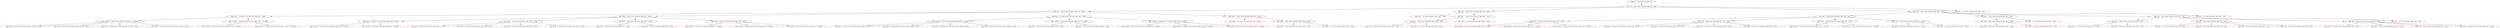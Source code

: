 digraph model {
  graph [ rankdir = "TB", ranksep="0.4", nodesep="0.2" ];
  node [ fontname = "Helvetica", fontsize="12.0", margin="0.07" ];
  edge [ fontname = "Helvetica", fontsize="12.0", margin="0.05" ];
  {
    node []
     "47" [label= "edge: 'bound' -> 'connected' at level 4 with parent: edge: 'bound' -> 'bound'"]
     "48" [label= "edge: 'connected' -> 'connected' at level 5 with parent: edge: 'bound' -> 'connected'" color = "red"]
     "27" [label= "edge: 'bound' -> 'accepting' at level 4 with parent: edge: 'open' -> 'bound'"]
     "75" [label= "edge: 'bound' -> 'closed' at level 5 with parent: edge: 'accepting' -> 'bound'" color = "red"]
     "83" [label= "edge: 'closed' -> 'err' at level 4 with parent: edge: 'bound' -> 'closed'" color = "red"]
     "55" [label= "edge: 'closed' -> 'closed' at level 5 with parent: edge: 'bound' -> 'closed'" color = "red"]
     "69" [label= "edge: 'accepting' -> 'bound' at level 5 with parent: edge: 'accepting' -> 'accepting'" color = "red"]
     "91" [label= "edge: 'closed' -> 'err' at level 3 with parent: edge: 'open' -> 'closed'" color = "red"]
     "37" [label= "edge: 'closed' -> 'closed' at level 5 with parent: edge: 'closed' -> 'closed'" color = "red"]
     "53" [label= "edge: 'accepting' -> 'closed' at level 5 with parent: edge: 'bound' -> 'accepting'" color = "red"]
     "88" [label= "edge: 'closed' -> 'closed' at level 5 with parent: edge: 'closed' -> 'closed'" color = "red"]
     "15" [label= "edge: 'open' -> 'closed' at level 4 with parent: edge: 'open' -> 'open'"]
     "11" [label= "edge: 'bound' -> 'connected' at level 5 with parent: edge: 'open' -> 'bound'" color = "red"]
     "61" [label= "edge: 'connected' -> 'bound' at level 4 with parent: edge: 'bound' -> 'connected'"]
     "43" [label= "edge: 'bound' -> 'bound' at level 5 with parent: edge: 'bound' -> 'bound'" color = "red"]
     "86" [label= "edge: 'closed' -> 'closed' at level 3 with parent: edge: 'open' -> 'closed'"]
     "4" [label= "edge: 'open' -> 'open' at level 4 with parent: edge: 'open' -> 'open'"]
     "19" [label= "edge: 'bound' -> 'bound' at level 4 with parent: edge: 'open' -> 'bound'"]
     "40" [label= "edge: 'open' -> 'bound' at level 2 with parent: edge: 'reset' -> 'open'"]
     "57" [label= "edge: 'bound' -> 'connected' at level 3 with parent: edge: 'open' -> 'bound'"]
     "36" [label= "edge: 'closed' -> 'closed' at level 4 with parent: edge: 'open' -> 'closed'"]
     "22" [label= "edge: 'bound' -> 'accepting' at level 5 with parent: edge: 'bound' -> 'bound'" color = "red"]
     "13" [label= "edge: 'bound' -> 'closed' at level 5 with parent: edge: 'open' -> 'bound'" color = "red"]
     "89" [label= "edge: 'closed' -> 'err' at level 5 with parent: edge: 'closed' -> 'closed'" color = "red"]
     "42" [label= "edge: 'bound' -> 'bound' at level 4 with parent: edge: 'bound' -> 'bound'"]
     "51" [label= "edge: 'accepting' -> 'accepting' at level 5 with parent: edge: 'bound' -> 'accepting'" color = "red"]
     "18" [label= "edge: 'open' -> 'bound' at level 3 with parent: edge: 'open' -> 'open'"]
     "54" [label= "edge: 'bound' -> 'closed' at level 4 with parent: edge: 'bound' -> 'bound'"]
     "68" [label= "edge: 'accepting' -> 'accepting' at level 5 with parent: edge: 'accepting' -> 'accepting'" color = "red"]
     "35" [label= "edge: 'open' -> 'closed' at level 3 with parent: edge: 'open' -> 'open'"]
     "65" [label= "edge: 'bound' -> 'closed' at level 5 with parent: edge: 'connected' -> 'bound'" color = "red"]
     "7" [label= "edge: 'open' -> 'err' at level 5 with parent: edge: 'open' -> 'open'" color = "red"]
     "49" [label= "edge: 'connected' -> 'bound' at level 5 with parent: edge: 'bound' -> 'connected'" color = "red"]
     "62" [label= "edge: 'bound' -> 'bound' at level 5 with parent: edge: 'connected' -> 'bound'" color = "red"]
     "56" [label= "edge: 'closed' -> 'err' at level 5 with parent: edge: 'bound' -> 'closed'" color = "red"]
     "0" [label= "edge: null -> 'reset' at level 0 with parent: null"]
     "29" [label= "edge: 'accepting' -> 'bound' at level 5 with parent: edge: 'bound' -> 'accepting'" color = "red"]
     "32" [label= "edge: 'closed' -> 'closed' at level 5 with parent: edge: 'bound' -> 'closed'" color = "red"]
     "38" [label= "edge: 'closed' -> 'err' at level 5 with parent: edge: 'closed' -> 'closed'" color = "red"]
     "60" [label= "edge: 'connected' -> 'bound' at level 5 with parent: edge: 'connected' -> 'connected'" color = "red"]
     "30" [label= "edge: 'accepting' -> 'closed' at level 5 with parent: edge: 'bound' -> 'accepting'" color = "red"]
     "70" [label= "edge: 'accepting' -> 'closed' at level 5 with parent: edge: 'accepting' -> 'accepting'" color = "red"]
     "64" [label= "edge: 'bound' -> 'accepting' at level 5 with parent: edge: 'connected' -> 'bound'" color = "red"]
     "58" [label= "edge: 'connected' -> 'connected' at level 4 with parent: edge: 'bound' -> 'connected'"]
     "77" [label= "edge: 'closed' -> 'closed' at level 5 with parent: edge: 'accepting' -> 'closed'" color = "red"]
     "17" [label= "edge: 'closed' -> 'err' at level 5 with parent: edge: 'open' -> 'closed'" color = "red"]
     "44" [label= "edge: 'bound' -> 'connected' at level 5 with parent: edge: 'bound' -> 'bound'" color = "red"]
     "10" [label= "edge: 'bound' -> 'bound' at level 5 with parent: edge: 'open' -> 'bound'" color = "red"]
     "5" [label= "edge: 'open' -> 'open' at level 5 with parent: edge: 'open' -> 'open'" color = "red"]
     "81" [label= "edge: 'closed' -> 'closed' at level 5 with parent: edge: 'closed' -> 'closed'" color = "red"]
     "33" [label= "edge: 'closed' -> 'err' at level 5 with parent: edge: 'bound' -> 'closed'" color = "red"]
     "50" [label= "edge: 'bound' -> 'accepting' at level 4 with parent: edge: 'bound' -> 'bound'"]
     "3" [label= "edge: 'open' -> 'open' at level 3 with parent: edge: 'open' -> 'open'"]
     "39" [label= "edge: 'closed' -> 'err' at level 4 with parent: edge: 'open' -> 'closed'" color = "red"]
     "85" [label= "edge: 'open' -> 'closed' at level 2 with parent: edge: 'reset' -> 'open'"]
     "87" [label= "edge: 'closed' -> 'closed' at level 4 with parent: edge: 'closed' -> 'closed'"]
     "24" [label= "edge: 'bound' -> 'connected' at level 4 with parent: edge: 'open' -> 'bound'"]
     "25" [label= "edge: 'connected' -> 'connected' at level 5 with parent: edge: 'bound' -> 'connected'" color = "red"]
     "28" [label= "edge: 'accepting' -> 'accepting' at level 5 with parent: edge: 'bound' -> 'accepting'" color = "red"]
     "1" [label= "edge: 'reset' -> 'open' at level 1 with parent: edge: null -> 'reset'"]
     "12" [label= "edge: 'bound' -> 'accepting' at level 5 with parent: edge: 'open' -> 'bound'" color = "red"]
     "26" [label= "edge: 'connected' -> 'bound' at level 5 with parent: edge: 'bound' -> 'connected'" color = "red"]
     "46" [label= "edge: 'bound' -> 'closed' at level 5 with parent: edge: 'bound' -> 'bound'" color = "red"]
     "9" [label= "edge: 'open' -> 'bound' at level 4 with parent: edge: 'open' -> 'open'"]
     "71" [label= "edge: 'accepting' -> 'bound' at level 4 with parent: edge: 'bound' -> 'accepting'"]
     "2" [label= "edge: 'open' -> 'open' at level 2 with parent: edge: 'reset' -> 'open'"]
     "74" [label= "edge: 'bound' -> 'accepting' at level 5 with parent: edge: 'accepting' -> 'bound'" color = "red"]
     "90" [label= "edge: 'closed' -> 'err' at level 4 with parent: edge: 'closed' -> 'closed'" color = "red"]
     "63" [label= "edge: 'bound' -> 'connected' at level 5 with parent: edge: 'connected' -> 'bound'" color = "red"]
     "45" [label= "edge: 'bound' -> 'accepting' at level 5 with parent: edge: 'bound' -> 'bound'" color = "red"]
     "76" [label= "edge: 'accepting' -> 'closed' at level 4 with parent: edge: 'bound' -> 'accepting'"]
     "84" [label= "edge: 'open' -> 'err' at level 2 with parent: edge: 'reset' -> 'open'" color = "red"]
     "16" [label= "edge: 'closed' -> 'closed' at level 5 with parent: edge: 'open' -> 'closed'" color = "red"]
     "31" [label= "edge: 'bound' -> 'closed' at level 4 with parent: edge: 'open' -> 'bound'"]
     "41" [label= "edge: 'bound' -> 'bound' at level 3 with parent: edge: 'open' -> 'bound'"]
     "80" [label= "edge: 'closed' -> 'closed' at level 4 with parent: edge: 'bound' -> 'closed'"]
     "23" [label= "edge: 'bound' -> 'closed' at level 5 with parent: edge: 'bound' -> 'bound'" color = "red"]
     "73" [label= "edge: 'bound' -> 'connected' at level 5 with parent: edge: 'accepting' -> 'bound'" color = "red"]
     "66" [label= "edge: 'bound' -> 'accepting' at level 3 with parent: edge: 'open' -> 'bound'"]
     "78" [label= "edge: 'closed' -> 'err' at level 5 with parent: edge: 'accepting' -> 'closed'" color = "red"]
     "21" [label= "edge: 'bound' -> 'connected' at level 5 with parent: edge: 'bound' -> 'bound'" color = "red"]
     "6" [label= "edge: 'open' -> 'bound' at level 5 with parent: edge: 'open' -> 'open'" color = "red"]
     "20" [label= "edge: 'bound' -> 'bound' at level 5 with parent: edge: 'bound' -> 'bound'" color = "red"]
     "34" [label= "edge: 'open' -> 'err' at level 3 with parent: edge: 'open' -> 'open'" color = "red"]
     "14" [label= "edge: 'open' -> 'err' at level 4 with parent: edge: 'open' -> 'open'" color = "red"]
     "67" [label= "edge: 'accepting' -> 'accepting' at level 4 with parent: edge: 'bound' -> 'accepting'"]
     "8" [label= "edge: 'open' -> 'closed' at level 5 with parent: edge: 'open' -> 'open'" color = "red"]
     "52" [label= "edge: 'accepting' -> 'bound' at level 5 with parent: edge: 'bound' -> 'accepting'" color = "red"]
     "72" [label= "edge: 'bound' -> 'bound' at level 5 with parent: edge: 'accepting' -> 'bound'" color = "red"]
     "82" [label= "edge: 'closed' -> 'err' at level 5 with parent: edge: 'closed' -> 'closed'" color = "red"]
     "59" [label= "edge: 'connected' -> 'connected' at level 5 with parent: edge: 'connected' -> 'connected'" color = "red"]
     "79" [label= "edge: 'bound' -> 'closed' at level 3 with parent: edge: 'open' -> 'bound'"]
  }

  "47" -> "48";
  "47" -> "49";
  "27" -> "28";
  "27" -> "29";
  "27" -> "30";
  "15" -> "16";
  "15" -> "17";
  "61" -> "62";
  "61" -> "63";
  "61" -> "64";
  "61" -> "65";
  "86" -> "87";
  "86" -> "90";
  "4" -> "5";
  "4" -> "6";
  "4" -> "7";
  "4" -> "8";
  "19" -> "20";
  "19" -> "21";
  "19" -> "22";
  "19" -> "23";
  "40" -> "41";
  "40" -> "57";
  "40" -> "66";
  "40" -> "79";
  "57" -> "58";
  "57" -> "61";
  "36" -> "37";
  "36" -> "38";
  "42" -> "43";
  "42" -> "44";
  "42" -> "45";
  "42" -> "46";
  "18" -> "19";
  "18" -> "24";
  "18" -> "27";
  "18" -> "31";
  "54" -> "55";
  "54" -> "56";
  "35" -> "36";
  "35" -> "39";
  "0" -> "1";
  "58" -> "59";
  "58" -> "60";
  "50" -> "51";
  "50" -> "52";
  "50" -> "53";
  "3" -> "4";
  "3" -> "9";
  "3" -> "14";
  "3" -> "15";
  "85" -> "86";
  "85" -> "91";
  "87" -> "88";
  "87" -> "89";
  "24" -> "25";
  "24" -> "26";
  "1" -> "2";
  "1" -> "40";
  "1" -> "84";
  "1" -> "85";
  "9" -> "10";
  "9" -> "11";
  "9" -> "12";
  "9" -> "13";
  "71" -> "72";
  "71" -> "73";
  "71" -> "74";
  "71" -> "75";
  "2" -> "3";
  "2" -> "18";
  "2" -> "34";
  "2" -> "35";
  "76" -> "77";
  "76" -> "78";
  "31" -> "32";
  "31" -> "33";
  "41" -> "42";
  "41" -> "47";
  "41" -> "50";
  "41" -> "54";
  "80" -> "81";
  "80" -> "82";
  "66" -> "67";
  "66" -> "71";
  "66" -> "76";
  "67" -> "68";
  "67" -> "69";
  "67" -> "70";
  "79" -> "80";
  "79" -> "83";
}
